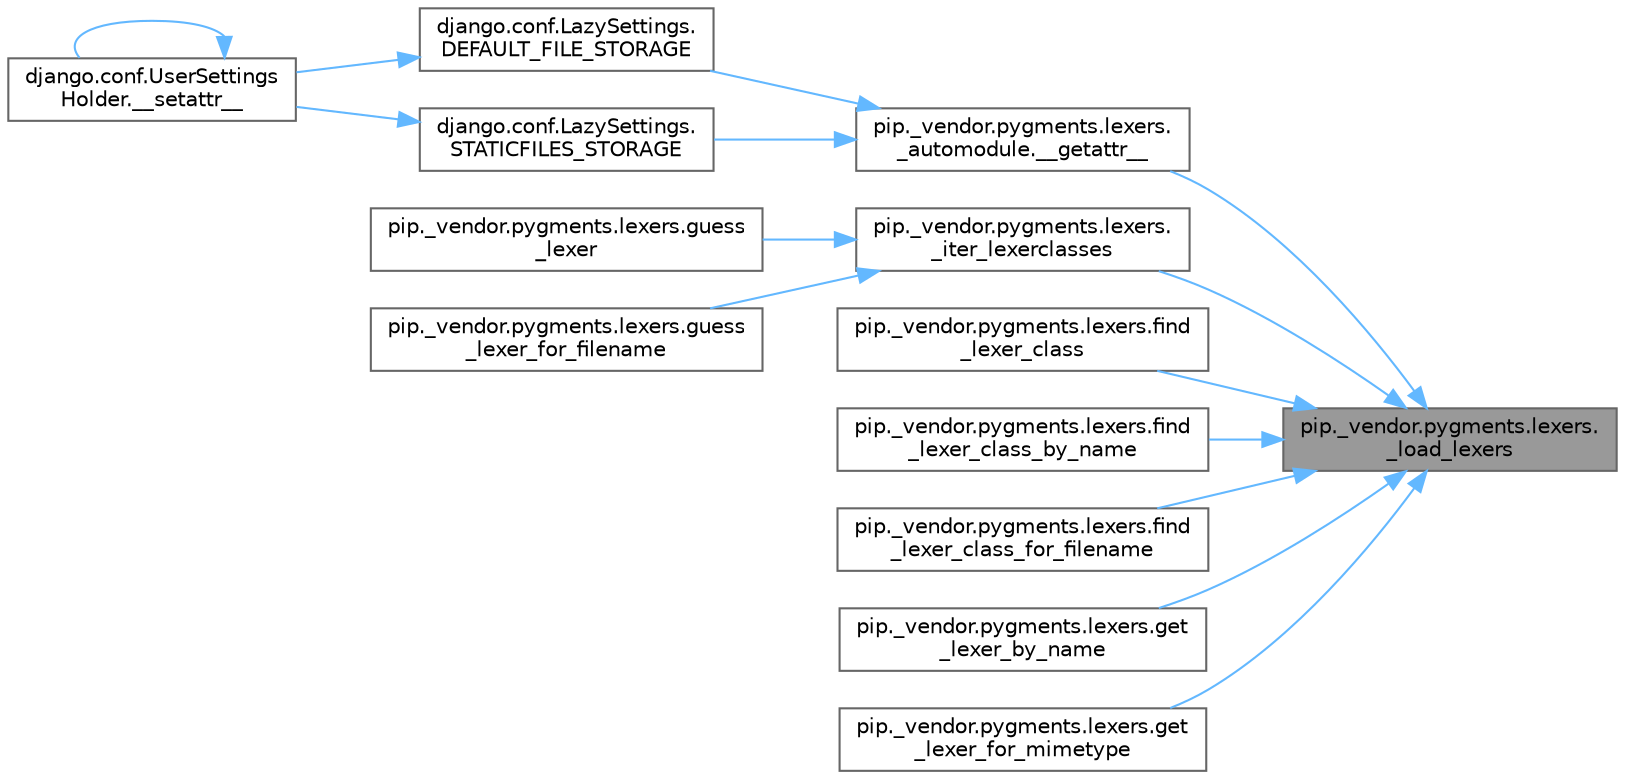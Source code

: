 digraph "pip._vendor.pygments.lexers._load_lexers"
{
 // LATEX_PDF_SIZE
  bgcolor="transparent";
  edge [fontname=Helvetica,fontsize=10,labelfontname=Helvetica,labelfontsize=10];
  node [fontname=Helvetica,fontsize=10,shape=box,height=0.2,width=0.4];
  rankdir="RL";
  Node1 [id="Node000001",label="pip._vendor.pygments.lexers.\l_load_lexers",height=0.2,width=0.4,color="gray40", fillcolor="grey60", style="filled", fontcolor="black",tooltip=" "];
  Node1 -> Node2 [id="edge1_Node000001_Node000002",dir="back",color="steelblue1",style="solid",tooltip=" "];
  Node2 [id="Node000002",label="pip._vendor.pygments.lexers.\l_automodule.__getattr__",height=0.2,width=0.4,color="grey40", fillcolor="white", style="filled",URL="$classpip_1_1__vendor_1_1pygments_1_1lexers_1_1__automodule.html#aaf08c09019e926e9c2eec8fb79c12705",tooltip=" "];
  Node2 -> Node3 [id="edge2_Node000002_Node000003",dir="back",color="steelblue1",style="solid",tooltip=" "];
  Node3 [id="Node000003",label="django.conf.LazySettings.\lDEFAULT_FILE_STORAGE",height=0.2,width=0.4,color="grey40", fillcolor="white", style="filled",URL="$classdjango_1_1conf_1_1_lazy_settings.html#a262999dfae4088a806facff7288a28b2",tooltip=" "];
  Node3 -> Node4 [id="edge3_Node000003_Node000004",dir="back",color="steelblue1",style="solid",tooltip=" "];
  Node4 [id="Node000004",label="django.conf.UserSettings\lHolder.__setattr__",height=0.2,width=0.4,color="grey40", fillcolor="white", style="filled",URL="$classdjango_1_1conf_1_1_user_settings_holder.html#ab7fbd1f7ca5be36af1f08f8cc543bd40",tooltip=" "];
  Node4 -> Node4 [id="edge4_Node000004_Node000004",dir="back",color="steelblue1",style="solid",tooltip=" "];
  Node2 -> Node5 [id="edge5_Node000002_Node000005",dir="back",color="steelblue1",style="solid",tooltip=" "];
  Node5 [id="Node000005",label="django.conf.LazySettings.\lSTATICFILES_STORAGE",height=0.2,width=0.4,color="grey40", fillcolor="white", style="filled",URL="$classdjango_1_1conf_1_1_lazy_settings.html#acf7e82a80fdd6a53ad31cd5f784aaaf7",tooltip=" "];
  Node5 -> Node4 [id="edge6_Node000005_Node000004",dir="back",color="steelblue1",style="solid",tooltip=" "];
  Node1 -> Node6 [id="edge7_Node000001_Node000006",dir="back",color="steelblue1",style="solid",tooltip=" "];
  Node6 [id="Node000006",label="pip._vendor.pygments.lexers.\l_iter_lexerclasses",height=0.2,width=0.4,color="grey40", fillcolor="white", style="filled",URL="$namespacepip_1_1__vendor_1_1pygments_1_1lexers.html#a98b74206344075c5a02aabfd856ddb4b",tooltip=" "];
  Node6 -> Node7 [id="edge8_Node000006_Node000007",dir="back",color="steelblue1",style="solid",tooltip=" "];
  Node7 [id="Node000007",label="pip._vendor.pygments.lexers.guess\l_lexer",height=0.2,width=0.4,color="grey40", fillcolor="white", style="filled",URL="$namespacepip_1_1__vendor_1_1pygments_1_1lexers.html#a5cc89e38b2d17edc8c298f16ccc23568",tooltip=" "];
  Node6 -> Node8 [id="edge9_Node000006_Node000008",dir="back",color="steelblue1",style="solid",tooltip=" "];
  Node8 [id="Node000008",label="pip._vendor.pygments.lexers.guess\l_lexer_for_filename",height=0.2,width=0.4,color="grey40", fillcolor="white", style="filled",URL="$namespacepip_1_1__vendor_1_1pygments_1_1lexers.html#a0c219b5ff6942cff58177e181e4dbbfa",tooltip=" "];
  Node1 -> Node9 [id="edge10_Node000001_Node000009",dir="back",color="steelblue1",style="solid",tooltip=" "];
  Node9 [id="Node000009",label="pip._vendor.pygments.lexers.find\l_lexer_class",height=0.2,width=0.4,color="grey40", fillcolor="white", style="filled",URL="$namespacepip_1_1__vendor_1_1pygments_1_1lexers.html#a6347e25651912d7b0ac3a540698eeb29",tooltip=" "];
  Node1 -> Node10 [id="edge11_Node000001_Node000010",dir="back",color="steelblue1",style="solid",tooltip=" "];
  Node10 [id="Node000010",label="pip._vendor.pygments.lexers.find\l_lexer_class_by_name",height=0.2,width=0.4,color="grey40", fillcolor="white", style="filled",URL="$namespacepip_1_1__vendor_1_1pygments_1_1lexers.html#a4c872d55153471e3392b4f92abb466b3",tooltip=" "];
  Node1 -> Node11 [id="edge12_Node000001_Node000011",dir="back",color="steelblue1",style="solid",tooltip=" "];
  Node11 [id="Node000011",label="pip._vendor.pygments.lexers.find\l_lexer_class_for_filename",height=0.2,width=0.4,color="grey40", fillcolor="white", style="filled",URL="$namespacepip_1_1__vendor_1_1pygments_1_1lexers.html#a9fbe5aa8f159016aa362abd696c7bf9f",tooltip=" "];
  Node1 -> Node12 [id="edge13_Node000001_Node000012",dir="back",color="steelblue1",style="solid",tooltip=" "];
  Node12 [id="Node000012",label="pip._vendor.pygments.lexers.get\l_lexer_by_name",height=0.2,width=0.4,color="grey40", fillcolor="white", style="filled",URL="$namespacepip_1_1__vendor_1_1pygments_1_1lexers.html#a6ea95c9ae7bd579ce1064c1a433a114e",tooltip=" "];
  Node1 -> Node13 [id="edge14_Node000001_Node000013",dir="back",color="steelblue1",style="solid",tooltip=" "];
  Node13 [id="Node000013",label="pip._vendor.pygments.lexers.get\l_lexer_for_mimetype",height=0.2,width=0.4,color="grey40", fillcolor="white", style="filled",URL="$namespacepip_1_1__vendor_1_1pygments_1_1lexers.html#a4360e35d78299944c2b3d18abd35dd9a",tooltip=" "];
}
